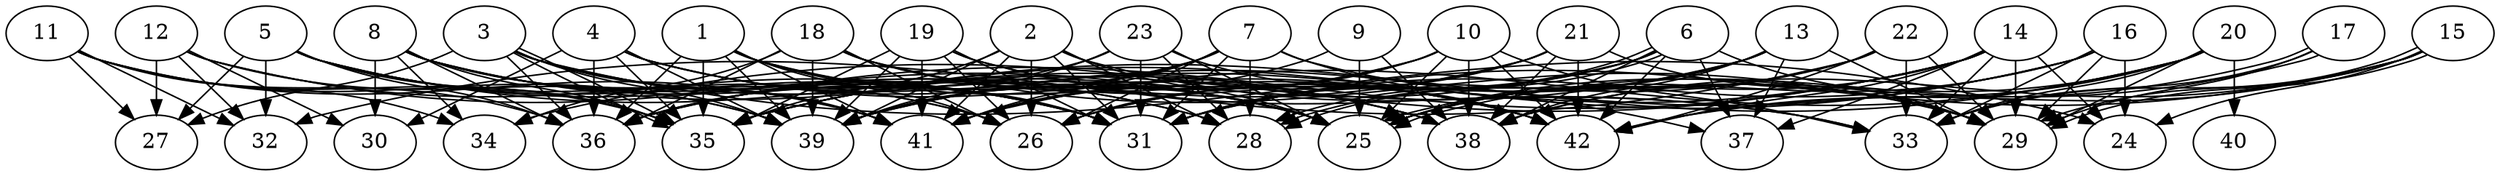 // DAG (tier=3-complex, mode=compute, n=42, ccr=0.485, fat=0.826, density=0.658, regular=0.260, jump=0.346, mindata=1048576, maxdata=16777216)
// DAG automatically generated by daggen at Sun Aug 24 16:33:34 2025
// /home/ermia/Project/Environments/daggen/bin/daggen --dot --ccr 0.485 --fat 0.826 --regular 0.260 --density 0.658 --jump 0.346 --mindata 1048576 --maxdata 16777216 -n 42 
digraph G {
  1 [size="343573436979800000", alpha="0.05", expect_size="171786718489900000"]
  1 -> 25 [size ="167312095182848"]
  1 -> 26 [size ="167312095182848"]
  1 -> 31 [size ="167312095182848"]
  1 -> 35 [size ="167312095182848"]
  1 -> 36 [size ="167312095182848"]
  1 -> 39 [size ="167312095182848"]
  1 -> 41 [size ="167312095182848"]
  1 -> 42 [size ="167312095182848"]
  2 [size="45564416366369720", alpha="0.05", expect_size="22782208183184860"]
  2 -> 25 [size ="891157471035392"]
  2 -> 26 [size ="891157471035392"]
  2 -> 28 [size ="891157471035392"]
  2 -> 31 [size ="891157471035392"]
  2 -> 33 [size ="891157471035392"]
  2 -> 35 [size ="891157471035392"]
  2 -> 39 [size ="891157471035392"]
  2 -> 41 [size ="891157471035392"]
  3 [size="1452482252882473984", alpha="0.05", expect_size="726241126441236992"]
  3 -> 24 [size ="837183917260800"]
  3 -> 25 [size ="837183917260800"]
  3 -> 27 [size ="837183917260800"]
  3 -> 31 [size ="837183917260800"]
  3 -> 35 [size ="837183917260800"]
  3 -> 35 [size ="837183917260800"]
  3 -> 36 [size ="837183917260800"]
  3 -> 39 [size ="837183917260800"]
  3 -> 41 [size ="837183917260800"]
  4 [size="630320990743086976", alpha="0.13", expect_size="315160495371543488"]
  4 -> 25 [size ="797114925842432"]
  4 -> 30 [size ="797114925842432"]
  4 -> 35 [size ="797114925842432"]
  4 -> 36 [size ="797114925842432"]
  4 -> 38 [size ="797114925842432"]
  4 -> 39 [size ="797114925842432"]
  4 -> 42 [size ="797114925842432"]
  5 [size="113988180109164544000", alpha="0.01", expect_size="56994090054582272000"]
  5 -> 26 [size ="188074478796800"]
  5 -> 27 [size ="188074478796800"]
  5 -> 28 [size ="188074478796800"]
  5 -> 31 [size ="188074478796800"]
  5 -> 32 [size ="188074478796800"]
  5 -> 35 [size ="188074478796800"]
  5 -> 36 [size ="188074478796800"]
  5 -> 38 [size ="188074478796800"]
  6 [size="227663966413078396928", alpha="0.14", expect_size="113831983206539198464"]
  6 -> 26 [size ="298276830052352"]
  6 -> 28 [size ="298276830052352"]
  6 -> 28 [size ="298276830052352"]
  6 -> 29 [size ="298276830052352"]
  6 -> 31 [size ="298276830052352"]
  6 -> 35 [size ="298276830052352"]
  6 -> 37 [size ="298276830052352"]
  6 -> 38 [size ="298276830052352"]
  6 -> 42 [size ="298276830052352"]
  7 [size="31481718765436968", alpha="0.13", expect_size="15740859382718484"]
  7 -> 26 [size ="587539454885888"]
  7 -> 28 [size ="587539454885888"]
  7 -> 29 [size ="587539454885888"]
  7 -> 31 [size ="587539454885888"]
  7 -> 36 [size ="587539454885888"]
  7 -> 37 [size ="587539454885888"]
  7 -> 39 [size ="587539454885888"]
  7 -> 41 [size ="587539454885888"]
  8 [size="18517847138712372", alpha="0.12", expect_size="9258923569356186"]
  8 -> 26 [size ="414572557107200"]
  8 -> 28 [size ="414572557107200"]
  8 -> 30 [size ="414572557107200"]
  8 -> 31 [size ="414572557107200"]
  8 -> 34 [size ="414572557107200"]
  8 -> 35 [size ="414572557107200"]
  8 -> 36 [size ="414572557107200"]
  8 -> 38 [size ="414572557107200"]
  8 -> 41 [size ="414572557107200"]
  9 [size="569486205989814656", alpha="0.19", expect_size="284743102994907328"]
  9 -> 25 [size ="328204497715200"]
  9 -> 38 [size ="328204497715200"]
  9 -> 41 [size ="328204497715200"]
  10 [size="212002137764693803008", alpha="0.18", expect_size="106001068882346901504"]
  10 -> 25 [size ="284435291308032"]
  10 -> 26 [size ="284435291308032"]
  10 -> 33 [size ="284435291308032"]
  10 -> 36 [size ="284435291308032"]
  10 -> 38 [size ="284435291308032"]
  10 -> 39 [size ="284435291308032"]
  10 -> 42 [size ="284435291308032"]
  11 [size="5470119512653074432", alpha="0.10", expect_size="2735059756326537216"]
  11 -> 27 [size ="1922071424663552"]
  11 -> 32 [size ="1922071424663552"]
  11 -> 34 [size ="1922071424663552"]
  11 -> 35 [size ="1922071424663552"]
  11 -> 36 [size ="1922071424663552"]
  11 -> 39 [size ="1922071424663552"]
  11 -> 41 [size ="1922071424663552"]
  12 [size="1464242798154050", alpha="0.06", expect_size="732121399077025"]
  12 -> 25 [size ="43569096163328"]
  12 -> 27 [size ="43569096163328"]
  12 -> 30 [size ="43569096163328"]
  12 -> 31 [size ="43569096163328"]
  12 -> 32 [size ="43569096163328"]
  12 -> 39 [size ="43569096163328"]
  13 [size="63608141759739056", alpha="0.08", expect_size="31804070879869528"]
  13 -> 25 [size ="46286669611008"]
  13 -> 26 [size ="46286669611008"]
  13 -> 28 [size ="46286669611008"]
  13 -> 29 [size ="46286669611008"]
  13 -> 35 [size ="46286669611008"]
  13 -> 37 [size ="46286669611008"]
  13 -> 38 [size ="46286669611008"]
  14 [size="5675806856767342", alpha="0.14", expect_size="2837903428383671"]
  14 -> 24 [size ="163957365014528"]
  14 -> 25 [size ="163957365014528"]
  14 -> 29 [size ="163957365014528"]
  14 -> 33 [size ="163957365014528"]
  14 -> 34 [size ="163957365014528"]
  14 -> 36 [size ="163957365014528"]
  14 -> 37 [size ="163957365014528"]
  14 -> 39 [size ="163957365014528"]
  14 -> 42 [size ="163957365014528"]
  15 [size="203432653214865376", alpha="0.14", expect_size="101716326607432688"]
  15 -> 24 [size ="250719462490112"]
  15 -> 29 [size ="250719462490112"]
  15 -> 29 [size ="250719462490112"]
  15 -> 31 [size ="250719462490112"]
  15 -> 33 [size ="250719462490112"]
  15 -> 38 [size ="250719462490112"]
  15 -> 42 [size ="250719462490112"]
  16 [size="2853272546462373249024", alpha="0.04", expect_size="1426636273231186624512"]
  16 -> 24 [size ="1609356130910208"]
  16 -> 25 [size ="1609356130910208"]
  16 -> 29 [size ="1609356130910208"]
  16 -> 31 [size ="1609356130910208"]
  16 -> 33 [size ="1609356130910208"]
  16 -> 35 [size ="1609356130910208"]
  16 -> 39 [size ="1609356130910208"]
  17 [size="585868280489116", alpha="0.08", expect_size="292934140244558"]
  17 -> 25 [size ="35012783112192"]
  17 -> 25 [size ="35012783112192"]
  17 -> 29 [size ="35012783112192"]
  17 -> 33 [size ="35012783112192"]
  18 [size="922927080197626789888", alpha="0.09", expect_size="461463540098813394944"]
  18 -> 25 [size ="758347477286912"]
  18 -> 26 [size ="758347477286912"]
  18 -> 29 [size ="758347477286912"]
  18 -> 34 [size ="758347477286912"]
  18 -> 36 [size ="758347477286912"]
  18 -> 39 [size ="758347477286912"]
  18 -> 42 [size ="758347477286912"]
  19 [size="136566687907799105536", alpha="0.07", expect_size="68283343953899552768"]
  19 -> 26 [size ="212154951139328"]
  19 -> 31 [size ="212154951139328"]
  19 -> 33 [size ="212154951139328"]
  19 -> 35 [size ="212154951139328"]
  19 -> 39 [size ="212154951139328"]
  19 -> 41 [size ="212154951139328"]
  19 -> 42 [size ="212154951139328"]
  20 [size="3423310291333092999168", alpha="0.20", expect_size="1711655145666546499584"]
  20 -> 29 [size ="1817136271982592"]
  20 -> 33 [size ="1817136271982592"]
  20 -> 35 [size ="1817136271982592"]
  20 -> 38 [size ="1817136271982592"]
  20 -> 40 [size ="1817136271982592"]
  20 -> 41 [size ="1817136271982592"]
  20 -> 42 [size ="1817136271982592"]
  21 [size="7385146163929566", alpha="0.15", expect_size="3692573081964783"]
  21 -> 29 [size ="672248818040832"]
  21 -> 31 [size ="672248818040832"]
  21 -> 36 [size ="672248818040832"]
  21 -> 38 [size ="672248818040832"]
  21 -> 41 [size ="672248818040832"]
  21 -> 42 [size ="672248818040832"]
  22 [size="1182957647245760768", alpha="0.16", expect_size="591478823622880384"]
  22 -> 25 [size ="701241063636992"]
  22 -> 29 [size ="701241063636992"]
  22 -> 31 [size ="701241063636992"]
  22 -> 32 [size ="701241063636992"]
  22 -> 33 [size ="701241063636992"]
  22 -> 42 [size ="701241063636992"]
  23 [size="60116417077519456", alpha="0.10", expect_size="30058208538759728"]
  23 -> 25 [size ="1126631334739968"]
  23 -> 28 [size ="1126631334739968"]
  23 -> 31 [size ="1126631334739968"]
  23 -> 36 [size ="1126631334739968"]
  23 -> 39 [size ="1126631334739968"]
  23 -> 42 [size ="1126631334739968"]
  24 [size="16666493080508924", alpha="0.08", expect_size="8333246540254462"]
  25 [size="5270850678481000448", alpha="0.10", expect_size="2635425339240500224"]
  26 [size="1115588483802960", alpha="0.08", expect_size="557794241901480"]
  27 [size="666652781983022710784", alpha="0.08", expect_size="333326390991511355392"]
  28 [size="1855425871872000000", alpha="0.11", expect_size="927712935936000000"]
  29 [size="641881626536130379776", alpha="0.00", expect_size="320940813268065189888"]
  30 [size="125168075275239424000", alpha="0.19", expect_size="62584037637619712000"]
  31 [size="804704140305005696", alpha="0.17", expect_size="402352070152502848"]
  32 [size="1175195876569290", alpha="0.01", expect_size="587597938284645"]
  33 [size="981266312926930944", alpha="0.03", expect_size="490633156463465472"]
  34 [size="69407495039500968", alpha="0.11", expect_size="34703747519750484"]
  35 [size="15186757927367476", alpha="0.10", expect_size="7593378963683738"]
  36 [size="1573096143600602624", alpha="0.05", expect_size="786548071800301312"]
  37 [size="6356463689763127296", alpha="0.06", expect_size="3178231844881563648"]
  38 [size="1250934394215034624", alpha="0.10", expect_size="625467197107517312"]
  39 [size="389359861958373801984", alpha="0.10", expect_size="194679930979186900992"]
  40 [size="3144456574191934636032", alpha="0.17", expect_size="1572228287095967318016"]
  41 [size="15428690357005644", alpha="0.14", expect_size="7714345178502822"]
  42 [size="1784452800160202752000", alpha="0.04", expect_size="892226400080101376000"]
}